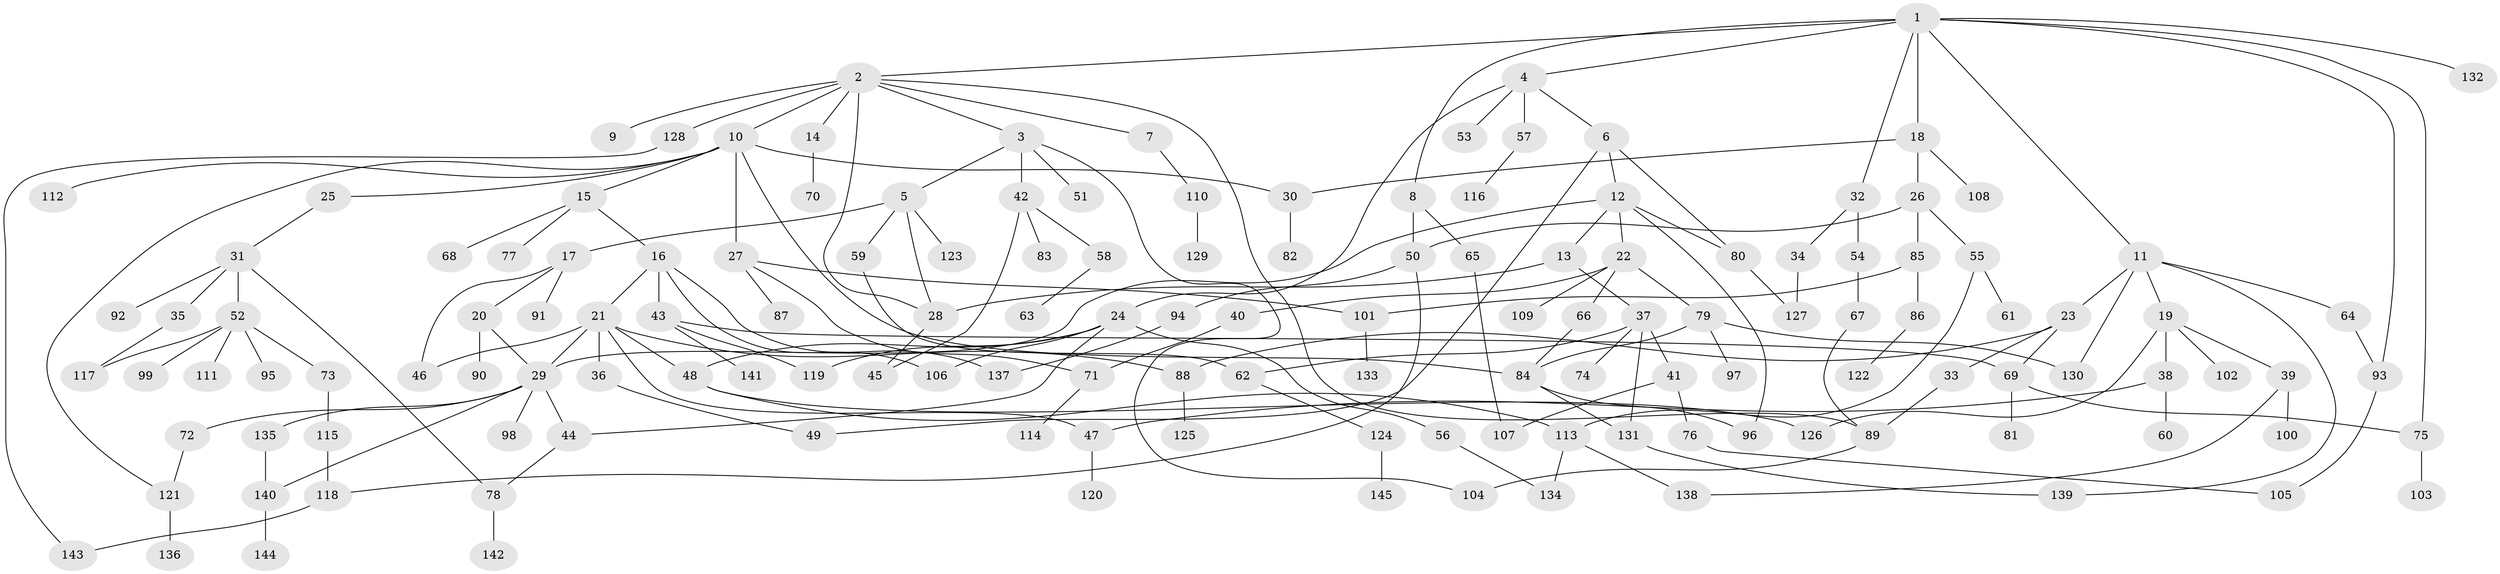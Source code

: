 // coarse degree distribution, {12: 0.009900990099009901, 11: 0.009900990099009901, 5: 0.09900990099009901, 4: 0.07920792079207921, 2: 0.2376237623762376, 3: 0.12871287128712872, 1: 0.3564356435643564, 9: 0.009900990099009901, 6: 0.039603960396039604, 8: 0.019801980198019802, 7: 0.009900990099009901}
// Generated by graph-tools (version 1.1) at 2025/41/03/06/25 10:41:25]
// undirected, 145 vertices, 189 edges
graph export_dot {
graph [start="1"]
  node [color=gray90,style=filled];
  1;
  2;
  3;
  4;
  5;
  6;
  7;
  8;
  9;
  10;
  11;
  12;
  13;
  14;
  15;
  16;
  17;
  18;
  19;
  20;
  21;
  22;
  23;
  24;
  25;
  26;
  27;
  28;
  29;
  30;
  31;
  32;
  33;
  34;
  35;
  36;
  37;
  38;
  39;
  40;
  41;
  42;
  43;
  44;
  45;
  46;
  47;
  48;
  49;
  50;
  51;
  52;
  53;
  54;
  55;
  56;
  57;
  58;
  59;
  60;
  61;
  62;
  63;
  64;
  65;
  66;
  67;
  68;
  69;
  70;
  71;
  72;
  73;
  74;
  75;
  76;
  77;
  78;
  79;
  80;
  81;
  82;
  83;
  84;
  85;
  86;
  87;
  88;
  89;
  90;
  91;
  92;
  93;
  94;
  95;
  96;
  97;
  98;
  99;
  100;
  101;
  102;
  103;
  104;
  105;
  106;
  107;
  108;
  109;
  110;
  111;
  112;
  113;
  114;
  115;
  116;
  117;
  118;
  119;
  120;
  121;
  122;
  123;
  124;
  125;
  126;
  127;
  128;
  129;
  130;
  131;
  132;
  133;
  134;
  135;
  136;
  137;
  138;
  139;
  140;
  141;
  142;
  143;
  144;
  145;
  1 -- 2;
  1 -- 4;
  1 -- 8;
  1 -- 11;
  1 -- 18;
  1 -- 32;
  1 -- 75;
  1 -- 132;
  1 -- 93;
  2 -- 3;
  2 -- 7;
  2 -- 9;
  2 -- 10;
  2 -- 14;
  2 -- 89;
  2 -- 128;
  2 -- 28;
  3 -- 5;
  3 -- 42;
  3 -- 51;
  3 -- 104;
  4 -- 6;
  4 -- 24;
  4 -- 53;
  4 -- 57;
  5 -- 17;
  5 -- 28;
  5 -- 59;
  5 -- 123;
  6 -- 12;
  6 -- 80;
  6 -- 49;
  7 -- 110;
  8 -- 50;
  8 -- 65;
  10 -- 15;
  10 -- 25;
  10 -- 27;
  10 -- 112;
  10 -- 30;
  10 -- 84;
  10 -- 121;
  11 -- 19;
  11 -- 23;
  11 -- 64;
  11 -- 130;
  11 -- 139;
  12 -- 13;
  12 -- 22;
  12 -- 29;
  12 -- 96;
  12 -- 80;
  13 -- 37;
  13 -- 28;
  14 -- 70;
  15 -- 16;
  15 -- 68;
  15 -- 77;
  16 -- 21;
  16 -- 43;
  16 -- 106;
  16 -- 137;
  17 -- 20;
  17 -- 91;
  17 -- 46;
  18 -- 26;
  18 -- 30;
  18 -- 108;
  19 -- 38;
  19 -- 39;
  19 -- 102;
  19 -- 126;
  20 -- 90;
  20 -- 29;
  21 -- 36;
  21 -- 46;
  21 -- 88;
  21 -- 48;
  21 -- 47;
  21 -- 29;
  22 -- 40;
  22 -- 66;
  22 -- 79;
  22 -- 109;
  23 -- 33;
  23 -- 88;
  23 -- 69;
  24 -- 44;
  24 -- 48;
  24 -- 56;
  24 -- 119;
  24 -- 106;
  25 -- 31;
  26 -- 55;
  26 -- 85;
  26 -- 50;
  27 -- 71;
  27 -- 87;
  27 -- 101;
  28 -- 45;
  29 -- 72;
  29 -- 98;
  29 -- 135;
  29 -- 140;
  29 -- 44;
  30 -- 82;
  31 -- 35;
  31 -- 52;
  31 -- 92;
  31 -- 78;
  32 -- 34;
  32 -- 54;
  33 -- 89;
  34 -- 127;
  35 -- 117;
  36 -- 49;
  37 -- 41;
  37 -- 62;
  37 -- 74;
  37 -- 131;
  38 -- 47;
  38 -- 60;
  39 -- 100;
  39 -- 138;
  40 -- 71;
  41 -- 76;
  41 -- 107;
  42 -- 58;
  42 -- 83;
  42 -- 45;
  43 -- 69;
  43 -- 141;
  43 -- 119;
  44 -- 78;
  47 -- 120;
  48 -- 113;
  48 -- 126;
  50 -- 94;
  50 -- 118;
  52 -- 73;
  52 -- 95;
  52 -- 99;
  52 -- 111;
  52 -- 117;
  54 -- 67;
  55 -- 61;
  55 -- 113;
  56 -- 134;
  57 -- 116;
  58 -- 63;
  59 -- 62;
  62 -- 124;
  64 -- 93;
  65 -- 107;
  66 -- 84;
  67 -- 89;
  69 -- 81;
  69 -- 75;
  71 -- 114;
  72 -- 121;
  73 -- 115;
  75 -- 103;
  76 -- 105;
  78 -- 142;
  79 -- 97;
  79 -- 130;
  79 -- 84;
  80 -- 127;
  84 -- 131;
  84 -- 96;
  85 -- 86;
  85 -- 101;
  86 -- 122;
  88 -- 125;
  89 -- 104;
  93 -- 105;
  94 -- 137;
  101 -- 133;
  110 -- 129;
  113 -- 138;
  113 -- 134;
  115 -- 118;
  118 -- 143;
  121 -- 136;
  124 -- 145;
  128 -- 143;
  131 -- 139;
  135 -- 140;
  140 -- 144;
}
